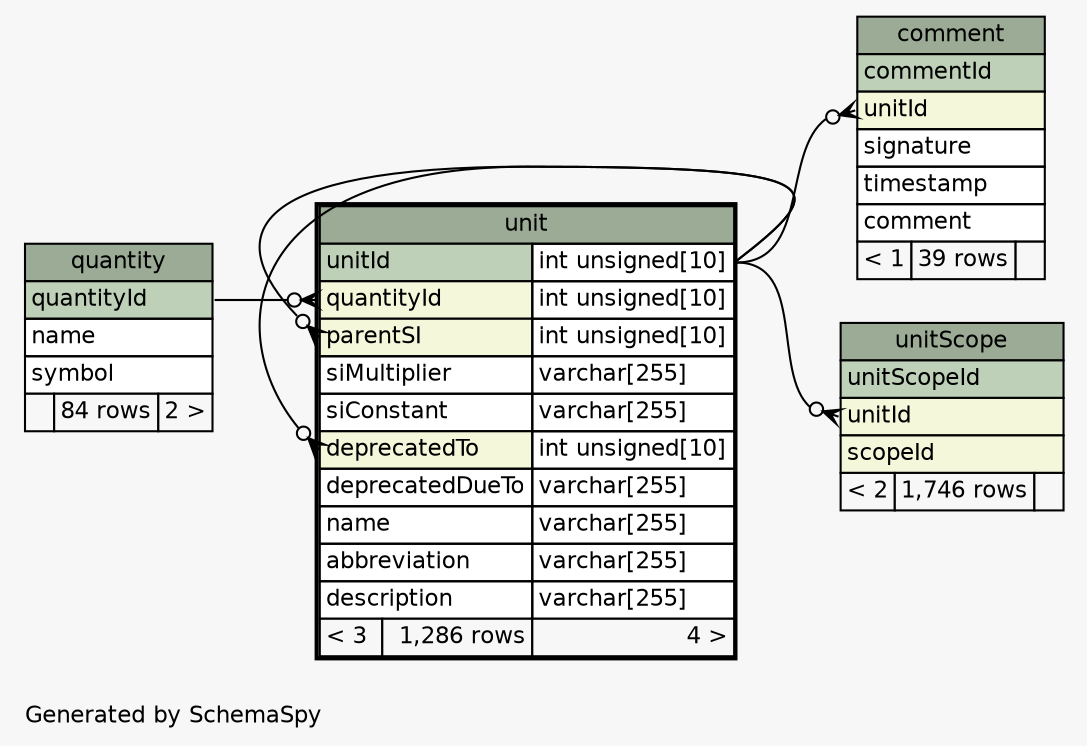 // dot 2.38.0 on Mac OS X 10.11.6
// SchemaSpy rev 590
digraph "oneDegreeRelationshipsDiagram" {
  graph [
    rankdir="RL"
    bgcolor="#f7f7f7"
    label="\nGenerated by SchemaSpy"
    labeljust="l"
    nodesep="0.18"
    ranksep="0.46"
    fontname="Helvetica"
    fontsize="11"
  ];
  node [
    fontname="Helvetica"
    fontsize="11"
    shape="plaintext"
  ];
  edge [
    arrowsize="0.8"
  ];
  "comment":"unitId":w -> "unit":"unitId.type":e [arrowhead=none dir=back arrowtail=crowodot];
  "unit":"deprecatedTo":w -> "unit":"unitId.type":e [arrowhead=none dir=back arrowtail=crowodot];
  "unit":"parentSI":w -> "unit":"unitId.type":e [arrowhead=none dir=back arrowtail=crowodot];
  "unit":"quantityId":w -> "quantity":"quantityId":e [arrowhead=none dir=back arrowtail=crowodot];
  "unitScope":"unitId":w -> "unit":"unitId.type":e [arrowhead=none dir=back arrowtail=crowodot];
  "comment" [
    label=<
    <TABLE BORDER="0" CELLBORDER="1" CELLSPACING="0" BGCOLOR="#ffffff">
      <TR><TD COLSPAN="3" BGCOLOR="#9bab96" ALIGN="CENTER">comment</TD></TR>
      <TR><TD PORT="commentId" COLSPAN="3" BGCOLOR="#bed1b8" ALIGN="LEFT">commentId</TD></TR>
      <TR><TD PORT="unitId" COLSPAN="3" BGCOLOR="#f4f7da" ALIGN="LEFT">unitId</TD></TR>
      <TR><TD PORT="signature" COLSPAN="3" ALIGN="LEFT">signature</TD></TR>
      <TR><TD PORT="timestamp" COLSPAN="3" ALIGN="LEFT">timestamp</TD></TR>
      <TR><TD PORT="comment" COLSPAN="3" ALIGN="LEFT">comment</TD></TR>
      <TR><TD ALIGN="LEFT" BGCOLOR="#f7f7f7">&lt; 1</TD><TD ALIGN="RIGHT" BGCOLOR="#f7f7f7">39 rows</TD><TD ALIGN="RIGHT" BGCOLOR="#f7f7f7">  </TD></TR>
    </TABLE>>
    URL="comment.html"
    tooltip="comment"
  ];
  "quantity" [
    label=<
    <TABLE BORDER="0" CELLBORDER="1" CELLSPACING="0" BGCOLOR="#ffffff">
      <TR><TD COLSPAN="3" BGCOLOR="#9bab96" ALIGN="CENTER">quantity</TD></TR>
      <TR><TD PORT="quantityId" COLSPAN="3" BGCOLOR="#bed1b8" ALIGN="LEFT">quantityId</TD></TR>
      <TR><TD PORT="name" COLSPAN="3" ALIGN="LEFT">name</TD></TR>
      <TR><TD PORT="symbol" COLSPAN="3" ALIGN="LEFT">symbol</TD></TR>
      <TR><TD ALIGN="LEFT" BGCOLOR="#f7f7f7">  </TD><TD ALIGN="RIGHT" BGCOLOR="#f7f7f7">84 rows</TD><TD ALIGN="RIGHT" BGCOLOR="#f7f7f7">2 &gt;</TD></TR>
    </TABLE>>
    URL="quantity.html"
    tooltip="quantity"
  ];
  "unit" [
    label=<
    <TABLE BORDER="2" CELLBORDER="1" CELLSPACING="0" BGCOLOR="#ffffff">
      <TR><TD COLSPAN="3" BGCOLOR="#9bab96" ALIGN="CENTER">unit</TD></TR>
      <TR><TD PORT="unitId" COLSPAN="2" BGCOLOR="#bed1b8" ALIGN="LEFT">unitId</TD><TD PORT="unitId.type" ALIGN="LEFT">int unsigned[10]</TD></TR>
      <TR><TD PORT="quantityId" COLSPAN="2" BGCOLOR="#f4f7da" ALIGN="LEFT">quantityId</TD><TD PORT="quantityId.type" ALIGN="LEFT">int unsigned[10]</TD></TR>
      <TR><TD PORT="parentSI" COLSPAN="2" BGCOLOR="#f4f7da" ALIGN="LEFT">parentSI</TD><TD PORT="parentSI.type" ALIGN="LEFT">int unsigned[10]</TD></TR>
      <TR><TD PORT="siMultiplier" COLSPAN="2" ALIGN="LEFT">siMultiplier</TD><TD PORT="siMultiplier.type" ALIGN="LEFT">varchar[255]</TD></TR>
      <TR><TD PORT="siConstant" COLSPAN="2" ALIGN="LEFT">siConstant</TD><TD PORT="siConstant.type" ALIGN="LEFT">varchar[255]</TD></TR>
      <TR><TD PORT="deprecatedTo" COLSPAN="2" BGCOLOR="#f4f7da" ALIGN="LEFT">deprecatedTo</TD><TD PORT="deprecatedTo.type" ALIGN="LEFT">int unsigned[10]</TD></TR>
      <TR><TD PORT="deprecatedDueTo" COLSPAN="2" ALIGN="LEFT">deprecatedDueTo</TD><TD PORT="deprecatedDueTo.type" ALIGN="LEFT">varchar[255]</TD></TR>
      <TR><TD PORT="name" COLSPAN="2" ALIGN="LEFT">name</TD><TD PORT="name.type" ALIGN="LEFT">varchar[255]</TD></TR>
      <TR><TD PORT="abbreviation" COLSPAN="2" ALIGN="LEFT">abbreviation</TD><TD PORT="abbreviation.type" ALIGN="LEFT">varchar[255]</TD></TR>
      <TR><TD PORT="description" COLSPAN="2" ALIGN="LEFT">description</TD><TD PORT="description.type" ALIGN="LEFT">varchar[255]</TD></TR>
      <TR><TD ALIGN="LEFT" BGCOLOR="#f7f7f7">&lt; 3</TD><TD ALIGN="RIGHT" BGCOLOR="#f7f7f7">1,286 rows</TD><TD ALIGN="RIGHT" BGCOLOR="#f7f7f7">4 &gt;</TD></TR>
    </TABLE>>
    URL="unit.html"
    tooltip="unit"
  ];
  "unitScope" [
    label=<
    <TABLE BORDER="0" CELLBORDER="1" CELLSPACING="0" BGCOLOR="#ffffff">
      <TR><TD COLSPAN="3" BGCOLOR="#9bab96" ALIGN="CENTER">unitScope</TD></TR>
      <TR><TD PORT="unitScopeId" COLSPAN="3" BGCOLOR="#bed1b8" ALIGN="LEFT">unitScopeId</TD></TR>
      <TR><TD PORT="unitId" COLSPAN="3" BGCOLOR="#f4f7da" ALIGN="LEFT">unitId</TD></TR>
      <TR><TD PORT="scopeId" COLSPAN="3" BGCOLOR="#f4f7da" ALIGN="LEFT">scopeId</TD></TR>
      <TR><TD ALIGN="LEFT" BGCOLOR="#f7f7f7">&lt; 2</TD><TD ALIGN="RIGHT" BGCOLOR="#f7f7f7">1,746 rows</TD><TD ALIGN="RIGHT" BGCOLOR="#f7f7f7">  </TD></TR>
    </TABLE>>
    URL="unitScope.html"
    tooltip="unitScope"
  ];
}
